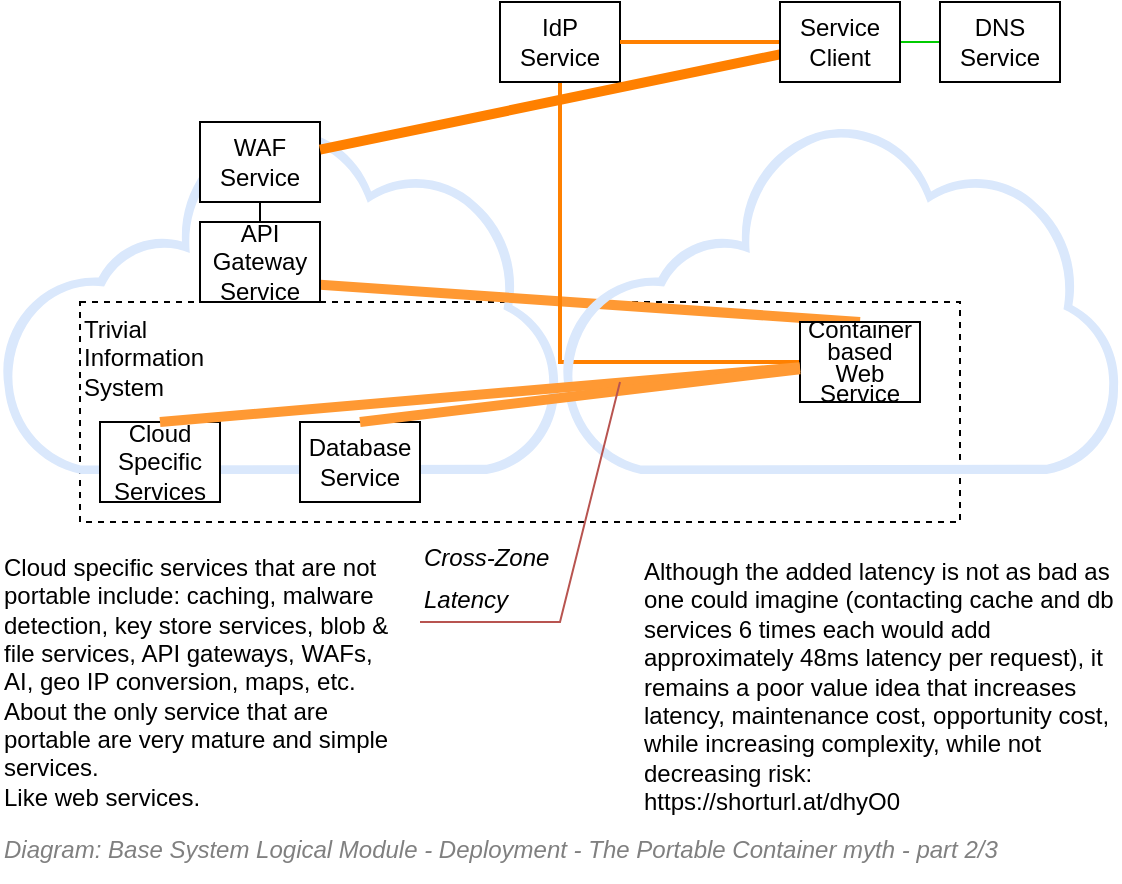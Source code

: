 <mxfile compressed="false" version="17.5.0" type="google">
  <diagram name="Deployment/Containers/Portability Myth/2" id="kr22QZDm-8jhve08xe6N">
    <mxGraphModel grid="1" page="1" gridSize="10" guides="1" tooltips="1" connect="1" arrows="1" fold="1" pageScale="1" pageWidth="827" pageHeight="1169" math="0" shadow="0">
      <root>
        <mxCell id="IRdfGQYxKvlxq_RgmSUb-0" />
        <mxCell id="IRdfGQYxKvlxq_RgmSUb-1" parent="IRdfGQYxKvlxq_RgmSUb-0" />
        <mxCell id="IRdfGQYxKvlxq_RgmSUb-39" value="&lt;div&gt;Trivial&lt;br&gt;Information&lt;/div&gt;&lt;div&gt;System&lt;/div&gt;" style="rounded=0;whiteSpace=wrap;html=1;dashed=1;verticalAlign=top;align=left;fillColor=none;" vertex="1" parent="IRdfGQYxKvlxq_RgmSUb-1">
          <mxGeometry x="160" y="350" width="440" height="110" as="geometry" />
        </mxCell>
        <mxCell id="IRdfGQYxKvlxq_RgmSUb-20" value="" style="aspect=fixed;pointerEvents=1;shadow=0;dashed=0;html=1;labelPosition=center;verticalLabelPosition=bottom;verticalAlign=top;align=center;fillColor=#dae8fc;shape=mxgraph.mscae.enterprise.internet_hollow;strokeColor=none;container=1;collapsible=0;recursiveResize=0;resizeWidth=1;resizeHeight=1;" vertex="1" parent="IRdfGQYxKvlxq_RgmSUb-1">
          <mxGeometry x="120" y="260" width="280" height="175.96" as="geometry" />
        </mxCell>
        <mxCell id="IRdfGQYxKvlxq_RgmSUb-21" value="Cloud Specific&lt;br&gt;Services" style="rounded=0;whiteSpace=wrap;html=1;" vertex="1" parent="IRdfGQYxKvlxq_RgmSUb-20">
          <mxGeometry x="50" y="150" width="60" height="40" as="geometry" />
        </mxCell>
        <mxCell id="IRdfGQYxKvlxq_RgmSUb-22" value="Database Service" style="rounded=0;whiteSpace=wrap;html=1;" vertex="1" parent="IRdfGQYxKvlxq_RgmSUb-20">
          <mxGeometry x="150" y="150" width="60" height="40" as="geometry" />
        </mxCell>
        <mxCell id="IRdfGQYxKvlxq_RgmSUb-23" value="WAF Service" style="rounded=0;whiteSpace=wrap;html=1;" vertex="1" parent="IRdfGQYxKvlxq_RgmSUb-20">
          <mxGeometry x="100" width="60" height="40" as="geometry" />
        </mxCell>
        <mxCell id="IRdfGQYxKvlxq_RgmSUb-24" style="edgeStyle=none;rounded=0;orthogonalLoop=1;jettySize=auto;html=1;entryX=0.5;entryY=1;entryDx=0;entryDy=0;endArrow=none;endFill=0;" edge="1" parent="IRdfGQYxKvlxq_RgmSUb-20" source="IRdfGQYxKvlxq_RgmSUb-26" target="IRdfGQYxKvlxq_RgmSUb-23">
          <mxGeometry relative="1" as="geometry" />
        </mxCell>
        <mxCell id="IRdfGQYxKvlxq_RgmSUb-25" style="edgeStyle=none;rounded=0;orthogonalLoop=1;jettySize=auto;html=1;entryX=0.5;entryY=0;entryDx=0;entryDy=0;endArrow=none;endFill=0;fillColor=#f8cecc;strokeWidth=5;strokeColor=#FF9933;" edge="1" parent="IRdfGQYxKvlxq_RgmSUb-20" target="IRdfGQYxKvlxq_RgmSUb-35">
          <mxGeometry relative="1" as="geometry">
            <mxPoint x="140" y="80" as="sourcePoint" />
          </mxGeometry>
        </mxCell>
        <mxCell id="IRdfGQYxKvlxq_RgmSUb-26" value="API Gateway Service" style="rounded=0;whiteSpace=wrap;html=1;" vertex="1" parent="IRdfGQYxKvlxq_RgmSUb-20">
          <mxGeometry x="100" y="50" width="60" height="40" as="geometry" />
        </mxCell>
        <mxCell id="IRdfGQYxKvlxq_RgmSUb-27" style="edgeStyle=none;rounded=0;orthogonalLoop=1;jettySize=auto;html=1;entryX=0.5;entryY=1;entryDx=0;entryDy=0;endArrow=none;endFill=0;strokeColor=#FF8000;strokeWidth=2;" edge="1" parent="IRdfGQYxKvlxq_RgmSUb-1" source="IRdfGQYxKvlxq_RgmSUb-35" target="IRdfGQYxKvlxq_RgmSUb-28">
          <mxGeometry relative="1" as="geometry">
            <Array as="points">
              <mxPoint x="400" y="380" />
            </Array>
          </mxGeometry>
        </mxCell>
        <mxCell id="IRdfGQYxKvlxq_RgmSUb-28" value="IdP Service" style="rounded=0;whiteSpace=wrap;html=1;" vertex="1" parent="IRdfGQYxKvlxq_RgmSUb-1">
          <mxGeometry x="370" y="200" width="60" height="40" as="geometry" />
        </mxCell>
        <mxCell id="IRdfGQYxKvlxq_RgmSUb-29" style="edgeStyle=none;rounded=0;orthogonalLoop=1;jettySize=auto;html=1;endArrow=none;endFill=0;strokeColor=#FF8000;strokeWidth=5;" edge="1" parent="IRdfGQYxKvlxq_RgmSUb-1" source="IRdfGQYxKvlxq_RgmSUb-32" target="IRdfGQYxKvlxq_RgmSUb-23">
          <mxGeometry relative="1" as="geometry" />
        </mxCell>
        <mxCell id="IRdfGQYxKvlxq_RgmSUb-30" style="edgeStyle=none;rounded=0;orthogonalLoop=1;jettySize=auto;html=1;entryX=1;entryY=0.5;entryDx=0;entryDy=0;endArrow=none;endFill=0;strokeColor=#FF8000;strokeWidth=2;" edge="1" parent="IRdfGQYxKvlxq_RgmSUb-1" source="IRdfGQYxKvlxq_RgmSUb-32" target="IRdfGQYxKvlxq_RgmSUb-28">
          <mxGeometry relative="1" as="geometry" />
        </mxCell>
        <mxCell id="IRdfGQYxKvlxq_RgmSUb-31" style="edgeStyle=none;rounded=0;orthogonalLoop=1;jettySize=auto;html=1;entryX=0;entryY=0.5;entryDx=0;entryDy=0;endArrow=none;endFill=0;strokeColor=#00CC00;" edge="1" parent="IRdfGQYxKvlxq_RgmSUb-1" source="IRdfGQYxKvlxq_RgmSUb-32" target="IRdfGQYxKvlxq_RgmSUb-33">
          <mxGeometry relative="1" as="geometry" />
        </mxCell>
        <mxCell id="IRdfGQYxKvlxq_RgmSUb-32" value="Service Client" style="rounded=0;whiteSpace=wrap;html=1;" vertex="1" parent="IRdfGQYxKvlxq_RgmSUb-1">
          <mxGeometry x="510" y="200" width="60" height="40" as="geometry" />
        </mxCell>
        <mxCell id="IRdfGQYxKvlxq_RgmSUb-33" value="DNS Service" style="rounded=0;whiteSpace=wrap;html=1;" vertex="1" parent="IRdfGQYxKvlxq_RgmSUb-1">
          <mxGeometry x="590" y="200" width="60" height="40" as="geometry" />
        </mxCell>
        <mxCell id="IRdfGQYxKvlxq_RgmSUb-34" value="" style="aspect=fixed;pointerEvents=1;shadow=0;dashed=0;html=1;labelPosition=center;verticalLabelPosition=bottom;verticalAlign=top;align=center;fillColor=#dae8fc;shape=mxgraph.mscae.enterprise.internet_hollow;strokeColor=none;container=1;collapsible=0;recursiveResize=0;resizeWidth=1;resizeHeight=1;" vertex="1" parent="IRdfGQYxKvlxq_RgmSUb-1">
          <mxGeometry x="400" y="260" width="280" height="175.96" as="geometry" />
        </mxCell>
        <mxCell id="IRdfGQYxKvlxq_RgmSUb-35" value="&lt;p style=&quot;line-height: 90%&quot;&gt;Container&lt;br&gt;based Web Service&lt;/p&gt;" style="rounded=0;whiteSpace=wrap;html=1;" vertex="1" parent="IRdfGQYxKvlxq_RgmSUb-34">
          <mxGeometry x="120" y="100" width="60" height="40" as="geometry" />
        </mxCell>
        <mxCell id="IRdfGQYxKvlxq_RgmSUb-36" style="rounded=0;orthogonalLoop=1;jettySize=auto;html=1;entryX=0.5;entryY=0;entryDx=0;entryDy=0;endArrow=none;endFill=0;fillColor=#f8cecc;strokeWidth=5;strokeColor=#FF9933;" edge="1" parent="IRdfGQYxKvlxq_RgmSUb-1" source="IRdfGQYxKvlxq_RgmSUb-35" target="IRdfGQYxKvlxq_RgmSUb-21">
          <mxGeometry relative="1" as="geometry" />
        </mxCell>
        <mxCell id="IRdfGQYxKvlxq_RgmSUb-37" style="edgeStyle=none;rounded=0;orthogonalLoop=1;jettySize=auto;html=1;entryX=0.5;entryY=0;entryDx=0;entryDy=0;endArrow=none;endFill=0;fillColor=#f8cecc;strokeWidth=5;strokeColor=#FF9933;" edge="1" parent="IRdfGQYxKvlxq_RgmSUb-1" source="IRdfGQYxKvlxq_RgmSUb-35" target="IRdfGQYxKvlxq_RgmSUb-22">
          <mxGeometry relative="1" as="geometry" />
        </mxCell>
        <mxCell id="IRdfGQYxKvlxq_RgmSUb-38" value="&lt;font style=&quot;font-size: 12px&quot;&gt;&lt;i&gt;Cross-Zone&lt;br&gt;Latency&lt;/i&gt;&lt;/font&gt;" style="strokeWidth=1;shadow=0;dashed=0;align=center;html=1;shape=mxgraph.mockup.text.callout;linkText=;textSize=17;textColor=#666666;callDir=SW;callStyle=line;fontSize=17;align=left;verticalAlign=bottom;strokeColor=#b85450;fillColor=#f8cecc;" vertex="1" parent="IRdfGQYxKvlxq_RgmSUb-1">
          <mxGeometry x="330" y="390" width="100" height="120" as="geometry" />
        </mxCell>
        <UserObject label="Although the added latency is not as bad as one could imagine (contacting cache and db services 6 times each would add approximately 48ms latency per request), it remains a poor value idea that increases latency, maintenance cost, opportunity cost, while increasing complexity, while not decreasing risk:&amp;nbsp;" link="https://marckean.com/2019/01/23/latency-between-azure-aws-within-region/" id="IRdfGQYxKvlxq_RgmSUb-40">
          <mxCell style="text;html=1;strokeColor=none;fillColor=none;align=left;verticalAlign=middle;whiteSpace=wrap;rounded=0;dashed=1;movable=1;resizable=1;rotatable=1;deletable=1;editable=1;connectable=1;" vertex="1" parent="IRdfGQYxKvlxq_RgmSUb-1">
            <mxGeometry x="440" y="490" width="240" height="90" as="geometry" />
          </mxCell>
        </UserObject>
        <UserObject label="https://shorturl.at/dhyO0" link="https://shorturl.at/dhyO0" id="IRdfGQYxKvlxq_RgmSUb-41">
          <mxCell style="text;html=1;strokeColor=none;fillColor=none;align=left;verticalAlign=middle;whiteSpace=wrap;rounded=0;dashed=1;" vertex="1" parent="IRdfGQYxKvlxq_RgmSUb-1">
            <mxGeometry x="440" y="590" width="200" height="20" as="geometry" />
          </mxCell>
        </UserObject>
        <mxCell id="IRdfGQYxKvlxq_RgmSUb-43" value="&lt;font style=&quot;font-size: 12px ; font-weight: normal&quot;&gt;&lt;i&gt;Diagram: Base&amp;nbsp;&lt;/i&gt;&lt;span style=&quot;font-style: italic&quot;&gt;System&amp;nbsp;&lt;/span&gt;&lt;i&gt;Logical Module -&amp;nbsp;Deployment - The Portable Container myth - part 2/3&lt;/i&gt;&lt;/font&gt;" style="text;strokeColor=none;fillColor=none;html=1;fontSize=24;fontStyle=1;verticalAlign=middle;align=left;shadow=0;glass=0;comic=0;opacity=30;fontColor=#808080;" vertex="1" parent="IRdfGQYxKvlxq_RgmSUb-1">
          <mxGeometry x="120" y="600" width="520" height="40" as="geometry" />
        </mxCell>
        <UserObject label="Cloud specific services that are not portable include: caching, malware detection, key store services, blob &amp;amp; file services, API gateways, WAFs, AI, geo IP conversion, maps, etc.&lt;br&gt;About the only service that are portable are very mature and simple services. &lt;br&gt;Like web services." id="fFZiyFZNJuO1ug8OEDEQ-0">
          <mxCell style="text;html=1;strokeColor=none;fillColor=none;align=left;verticalAlign=middle;whiteSpace=wrap;rounded=0;dashed=1;movable=1;resizable=1;rotatable=1;deletable=1;editable=1;connectable=1;" vertex="1" parent="IRdfGQYxKvlxq_RgmSUb-1">
            <mxGeometry x="120" y="485" width="200" height="110" as="geometry" />
          </mxCell>
        </UserObject>
      </root>
    </mxGraphModel>
  </diagram>
</mxfile>
